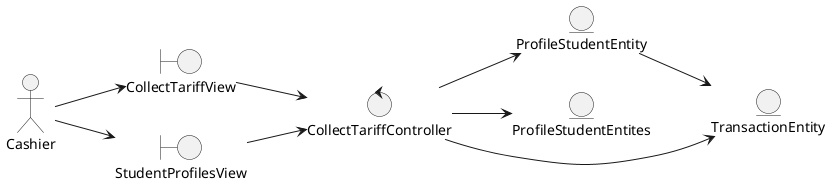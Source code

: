 @startuml
left to right direction

actor Cashier

boundary CollectTariffView
boundary StudentProfilesView

control CollectTariffController

entity ProfileStudentEntity
entity ProfileStudentEntites
entity TransactionEntity


Cashier --> CollectTariffView
Cashier --> StudentProfilesView

CollectTariffView --> CollectTariffController
StudentProfilesView --> CollectTariffController

CollectTariffController --> ProfileStudentEntites
CollectTariffController --> ProfileStudentEntity
CollectTariffController --> TransactionEntity

ProfileStudentEntity --> TransactionEntity
@enduml